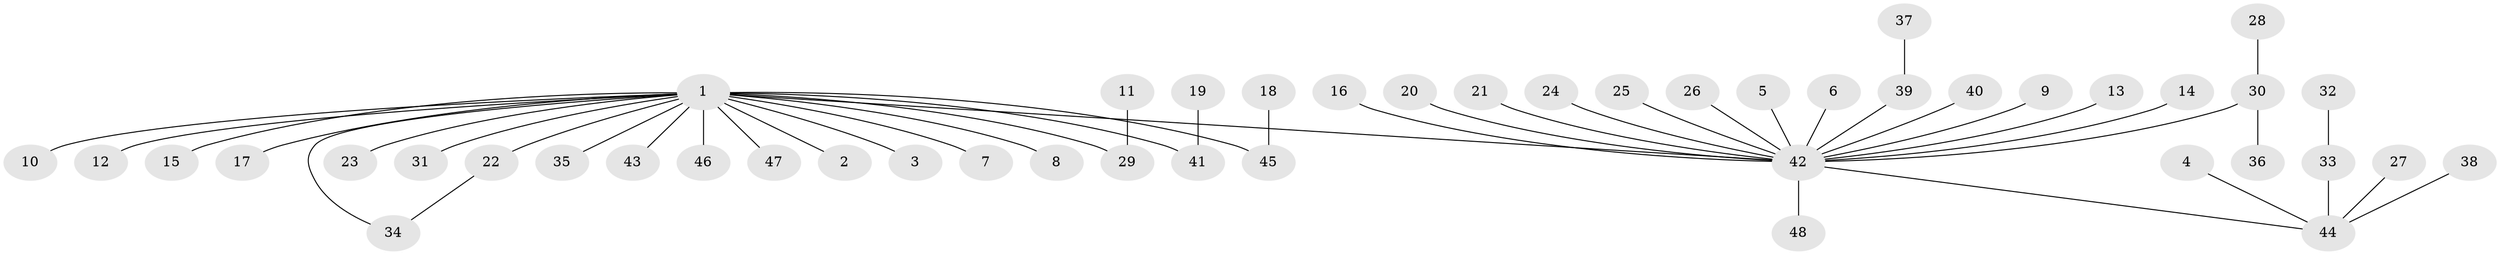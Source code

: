 // original degree distribution, {23: 0.010416666666666666, 3: 0.07291666666666667, 21: 0.010416666666666666, 1: 0.6770833333333334, 6: 0.010416666666666666, 7: 0.010416666666666666, 5: 0.03125, 2: 0.15625, 4: 0.020833333333333332}
// Generated by graph-tools (version 1.1) at 2025/26/03/09/25 03:26:00]
// undirected, 48 vertices, 48 edges
graph export_dot {
graph [start="1"]
  node [color=gray90,style=filled];
  1;
  2;
  3;
  4;
  5;
  6;
  7;
  8;
  9;
  10;
  11;
  12;
  13;
  14;
  15;
  16;
  17;
  18;
  19;
  20;
  21;
  22;
  23;
  24;
  25;
  26;
  27;
  28;
  29;
  30;
  31;
  32;
  33;
  34;
  35;
  36;
  37;
  38;
  39;
  40;
  41;
  42;
  43;
  44;
  45;
  46;
  47;
  48;
  1 -- 2 [weight=1.0];
  1 -- 3 [weight=1.0];
  1 -- 7 [weight=1.0];
  1 -- 8 [weight=1.0];
  1 -- 10 [weight=1.0];
  1 -- 12 [weight=1.0];
  1 -- 15 [weight=1.0];
  1 -- 17 [weight=1.0];
  1 -- 22 [weight=1.0];
  1 -- 23 [weight=1.0];
  1 -- 29 [weight=1.0];
  1 -- 31 [weight=1.0];
  1 -- 34 [weight=1.0];
  1 -- 35 [weight=1.0];
  1 -- 41 [weight=1.0];
  1 -- 42 [weight=1.0];
  1 -- 43 [weight=1.0];
  1 -- 45 [weight=2.0];
  1 -- 46 [weight=1.0];
  1 -- 47 [weight=1.0];
  4 -- 44 [weight=1.0];
  5 -- 42 [weight=1.0];
  6 -- 42 [weight=1.0];
  9 -- 42 [weight=1.0];
  11 -- 29 [weight=1.0];
  13 -- 42 [weight=1.0];
  14 -- 42 [weight=1.0];
  16 -- 42 [weight=1.0];
  18 -- 45 [weight=1.0];
  19 -- 41 [weight=1.0];
  20 -- 42 [weight=1.0];
  21 -- 42 [weight=1.0];
  22 -- 34 [weight=1.0];
  24 -- 42 [weight=1.0];
  25 -- 42 [weight=1.0];
  26 -- 42 [weight=1.0];
  27 -- 44 [weight=1.0];
  28 -- 30 [weight=1.0];
  30 -- 36 [weight=1.0];
  30 -- 42 [weight=1.0];
  32 -- 33 [weight=1.0];
  33 -- 44 [weight=1.0];
  37 -- 39 [weight=1.0];
  38 -- 44 [weight=1.0];
  39 -- 42 [weight=1.0];
  40 -- 42 [weight=1.0];
  42 -- 44 [weight=1.0];
  42 -- 48 [weight=1.0];
}
